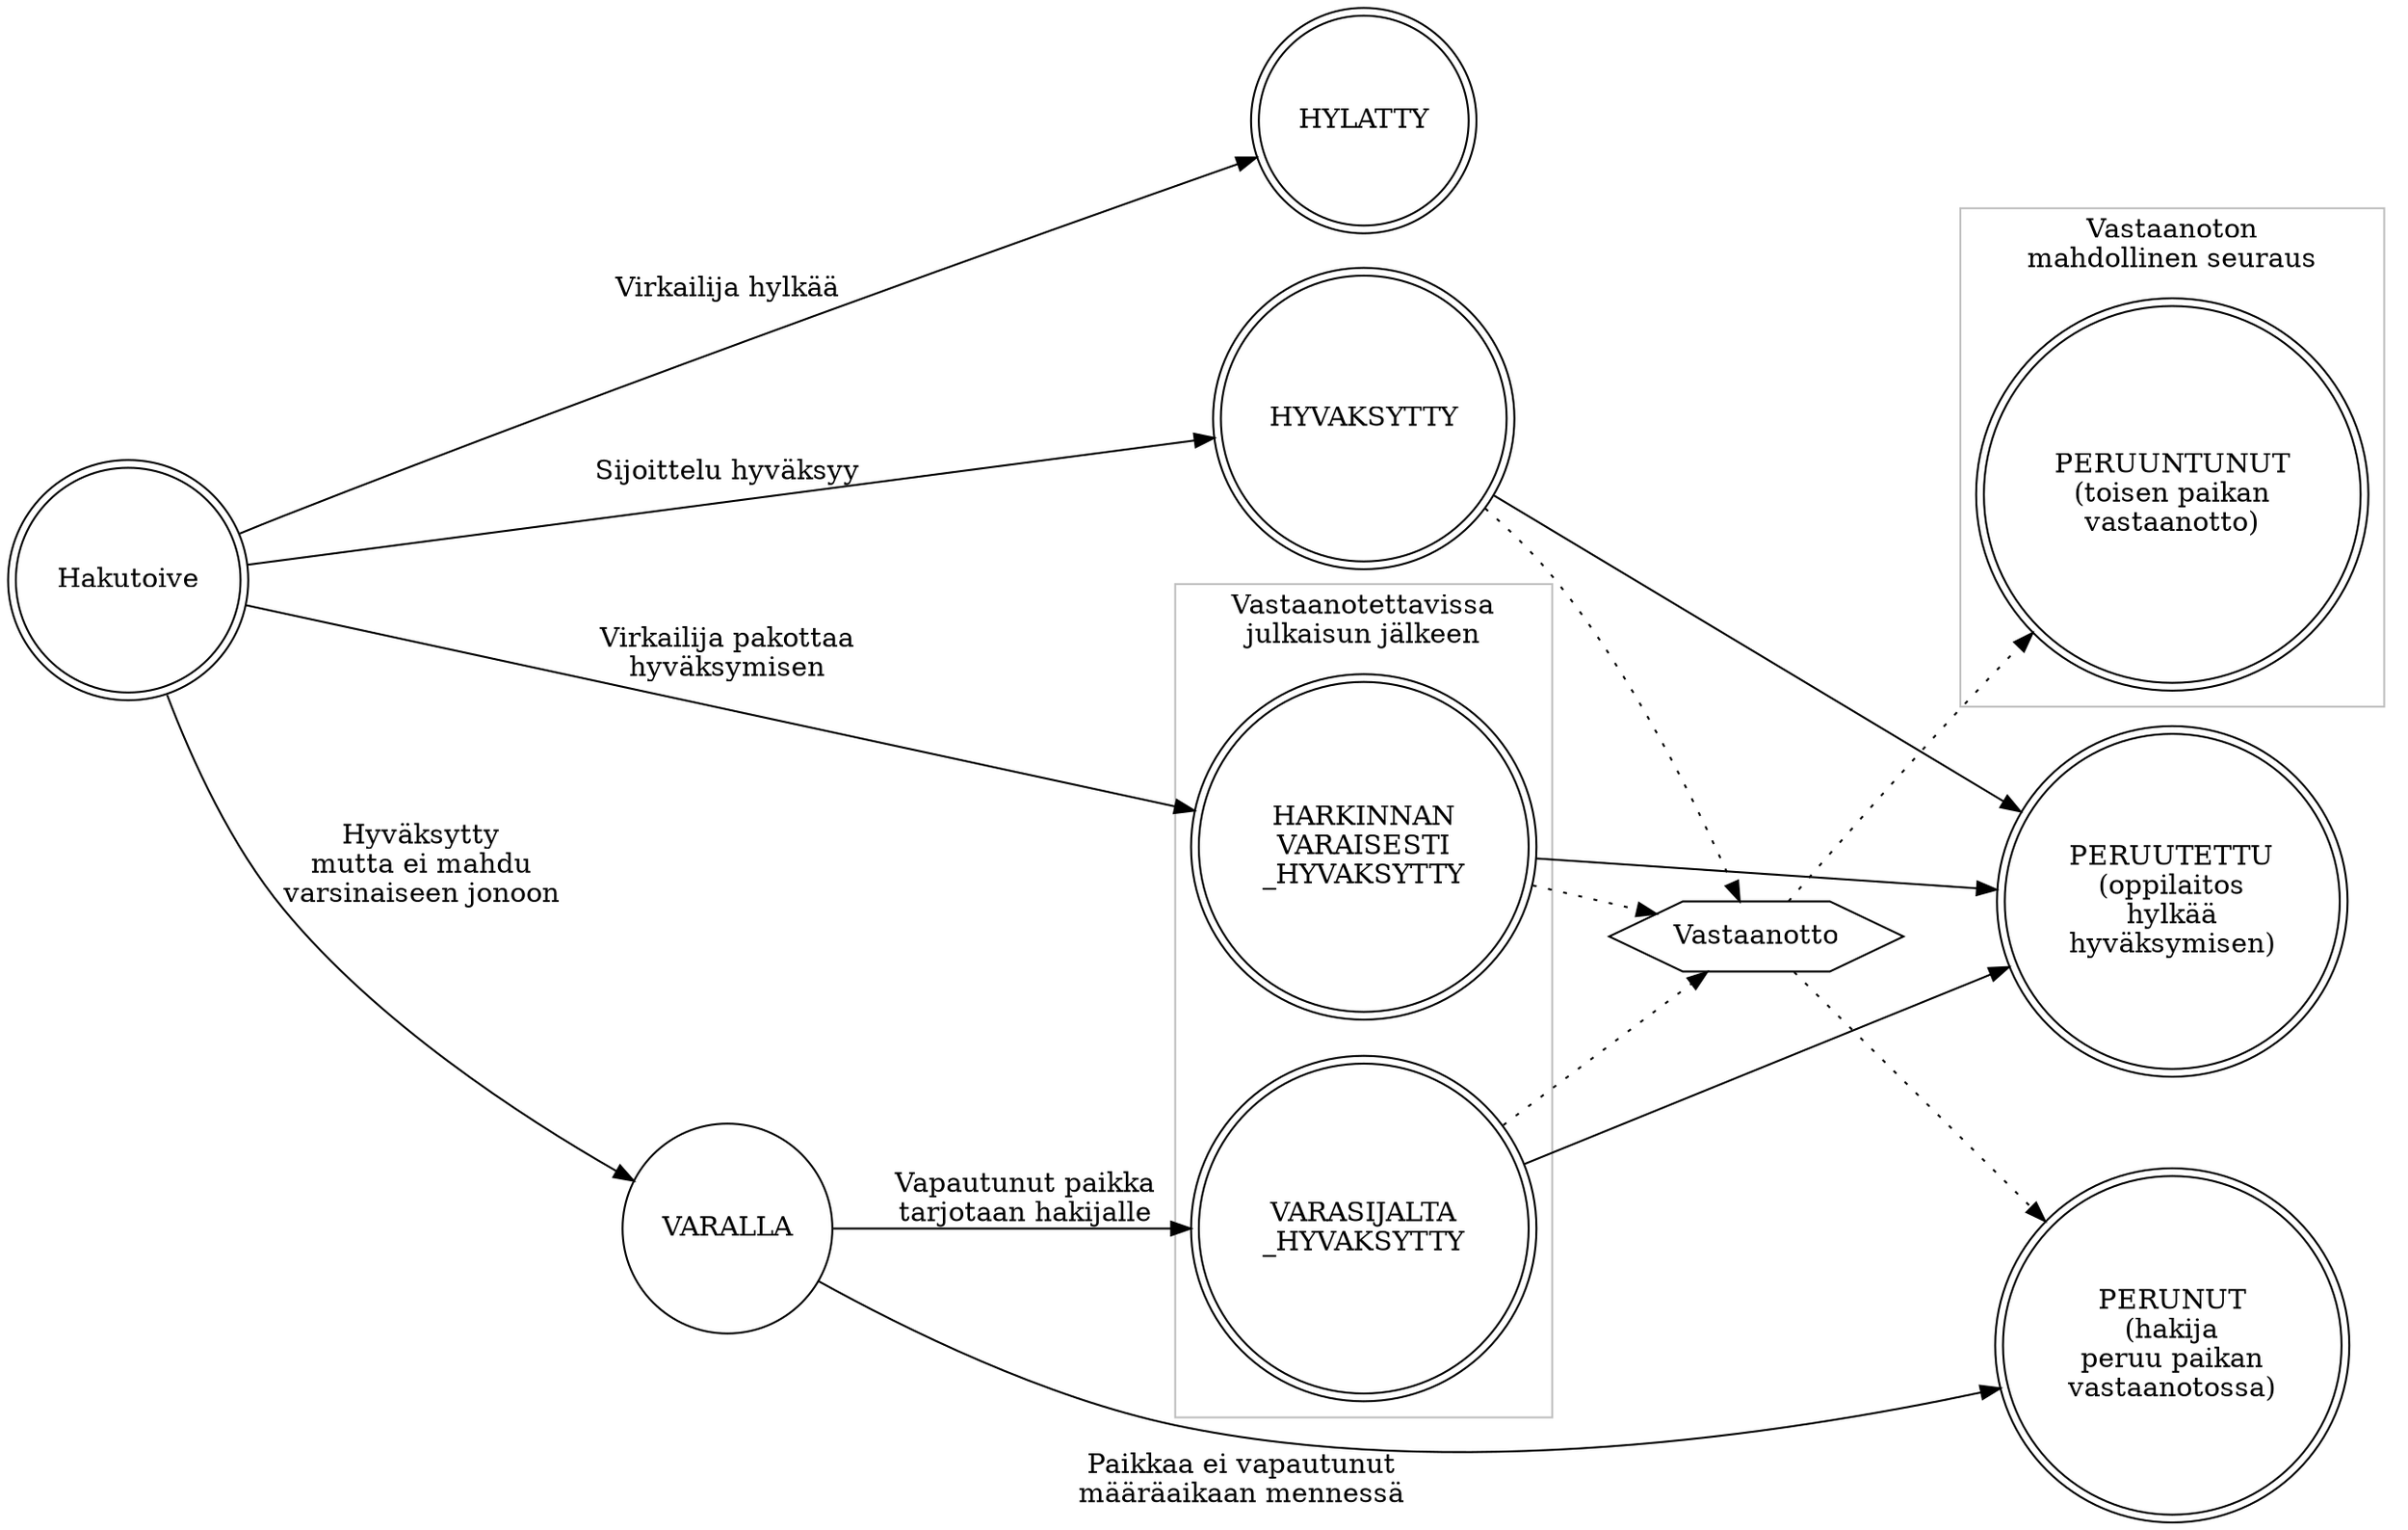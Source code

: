 digraph g {
  rankdir=LR;
  node [shape=doublecircle];

  Hakutoive -> HYLATTY [label="Virkailija hylkää"];
  Hakutoive -> HYVAKSYTTY [label="Sijoittelu hyväksyy"];
  Hakutoive -> VARALLA [label="Hyväksytty\nmutta ei mahdu\nvarsinaiseen jonoon"];
  VARALLA -> VARASIJALTA_HYVAKSYTTY [label="Vapautunut paikka\ntarjotaan hakijalle"];
  VARALLA -> PERUNUT [xlabel="Paikkaa ei vapautunut\nmääräaikaan mennessä"];
  PERUUNTUNUT [label="PERUUNTUNUT\n(toisen paikan\nvastaanotto)"];
  PERUNUT [label="PERUNUT\n(hakija\nperuu paikan\nvastaanotossa)"];

  Hakutoive -> HARKINNANVARAISESTI_HYVAKSYTTY [label="Virkailija pakottaa\nhyväksymisen"];

  HARKINNANVARAISESTI_HYVAKSYTTY, HYVAKSYTTY, VARASIJALTA_HYVAKSYTTY -> PERUUTETTU;

  {
    rank=same;
    HYLATTY;
    HYVAKSYTTY;
  }
  {
    rank=same;
    PERUUTETTU [label="PERUUTETTU\n(oppilaitos\nhylkää\nhyväksymisen)"];
    PERUNUT;
  }

  subgraph cluster_vastaanotto {
    label="Vastaanoton\nmahdollinen seuraus";
    color=gray;
    rank=same;
    PERUUNTUNUT, PERUNUT;
  }

  subgraph cluster_hyvaksytty {
    label="Vastaanotettavissa\njulkaisun jälkeen";
    color=gray;
    rank=same;
    HYVAKSYTTY
    HARKINNANVARAISESTI_HYVAKSYTTY [label="HARKINNAN\nVARAISESTI\n_HYVAKSYTTY"];
    VARASIJALTA_HYVAKSYTTY [label="VARASIJALTA\n_HYVAKSYTTY"];
  }

  VARALLA [shape=circle];
  Vastaanotto [shape=hexagon];
  HARKINNANVARAISESTI_HYVAKSYTTY, HYVAKSYTTY, VARASIJALTA_HYVAKSYTTY -> Vastaanotto -> PERUNUT, PERUUNTUNUT [style=dotted];
}
